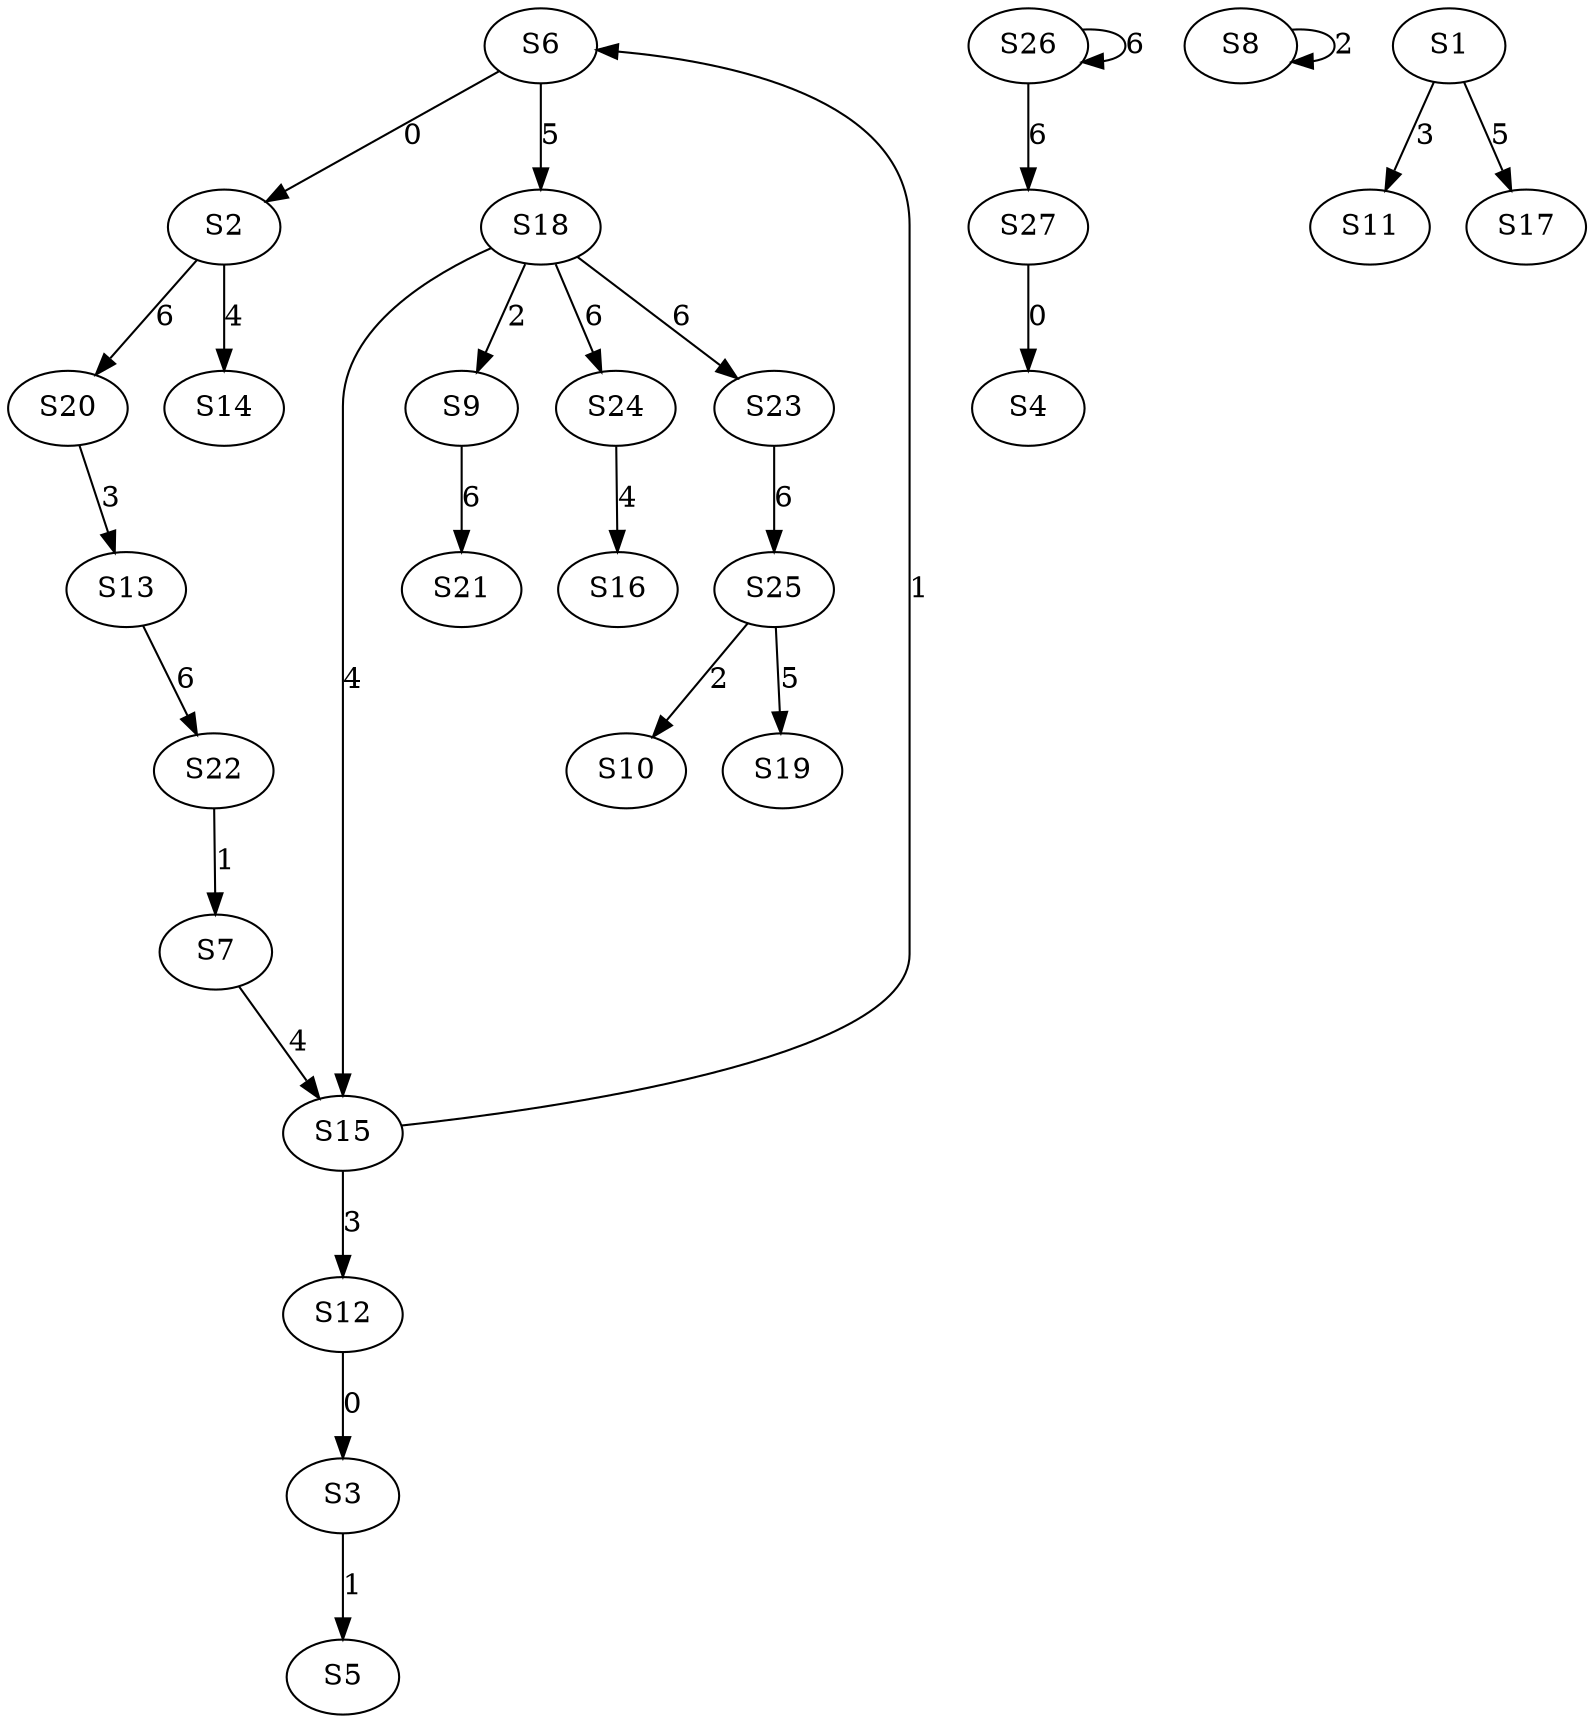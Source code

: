 strict digraph {
	S6 -> S2 [ label = 0 ];
	S12 -> S3 [ label = 0 ];
	S27 -> S4 [ label = 0 ];
	S3 -> S5 [ label = 1 ];
	S15 -> S6 [ label = 1 ];
	S22 -> S7 [ label = 1 ];
	S8 -> S8 [ label = 2 ];
	S18 -> S9 [ label = 2 ];
	S25 -> S10 [ label = 2 ];
	S1 -> S11 [ label = 3 ];
	S15 -> S12 [ label = 3 ];
	S20 -> S13 [ label = 3 ];
	S2 -> S14 [ label = 4 ];
	S7 -> S15 [ label = 4 ];
	S24 -> S16 [ label = 4 ];
	S1 -> S17 [ label = 5 ];
	S6 -> S18 [ label = 5 ];
	S25 -> S19 [ label = 5 ];
	S2 -> S20 [ label = 6 ];
	S9 -> S21 [ label = 6 ];
	S13 -> S22 [ label = 6 ];
	S18 -> S23 [ label = 6 ];
	S18 -> S24 [ label = 6 ];
	S23 -> S25 [ label = 6 ];
	S26 -> S26 [ label = 6 ];
	S26 -> S27 [ label = 6 ];
	S18 -> S15 [ label = 4 ];
}